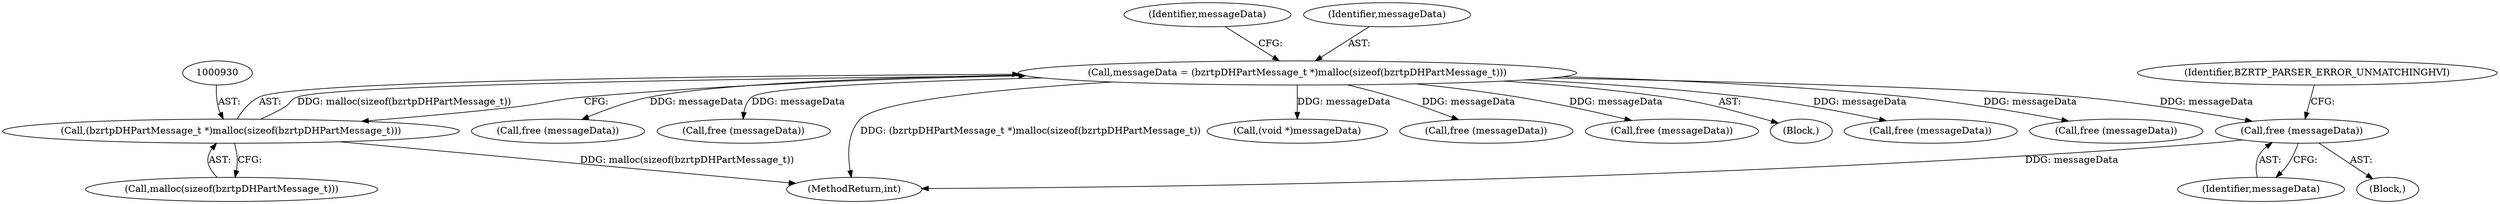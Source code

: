 digraph "0_bzrtp_bbb1e6e2f467ee4bd7b9a8c800e4f07343d7d99b@pointer" {
"1001119" [label="(Call,free (messageData))"];
"1000927" [label="(Call,messageData = (bzrtpDHPartMessage_t *)malloc(sizeof(bzrtpDHPartMessage_t)))"];
"1000929" [label="(Call,(bzrtpDHPartMessage_t *)malloc(sizeof(bzrtpDHPartMessage_t)))"];
"1000927" [label="(Call,messageData = (bzrtpDHPartMessage_t *)malloc(sizeof(bzrtpDHPartMessage_t)))"];
"1000929" [label="(Call,(bzrtpDHPartMessage_t *)malloc(sizeof(bzrtpDHPartMessage_t)))"];
"1001118" [label="(Block,)"];
"1000936" [label="(Identifier,messageData)"];
"1000973" [label="(Call,free (messageData))"];
"1001175" [label="(Call,free (messageData))"];
"1001271" [label="(Call,(void *)messageData)"];
"1001005" [label="(Call,free (messageData))"];
"1001966" [label="(MethodReturn,int)"];
"1001122" [label="(Identifier,BZRTP_PARSER_ERROR_UNMATCHINGHVI)"];
"1000928" [label="(Identifier,messageData)"];
"1001212" [label="(Call,free (messageData))"];
"1001120" [label="(Identifier,messageData)"];
"1000900" [label="(Block,)"];
"1001119" [label="(Call,free (messageData))"];
"1001044" [label="(Call,free (messageData))"];
"1001138" [label="(Call,free (messageData))"];
"1000931" [label="(Call,malloc(sizeof(bzrtpDHPartMessage_t)))"];
"1001119" -> "1001118"  [label="AST: "];
"1001119" -> "1001120"  [label="CFG: "];
"1001120" -> "1001119"  [label="AST: "];
"1001122" -> "1001119"  [label="CFG: "];
"1001119" -> "1001966"  [label="DDG: messageData"];
"1000927" -> "1001119"  [label="DDG: messageData"];
"1000927" -> "1000900"  [label="AST: "];
"1000927" -> "1000929"  [label="CFG: "];
"1000928" -> "1000927"  [label="AST: "];
"1000929" -> "1000927"  [label="AST: "];
"1000936" -> "1000927"  [label="CFG: "];
"1000927" -> "1001966"  [label="DDG: (bzrtpDHPartMessage_t *)malloc(sizeof(bzrtpDHPartMessage_t))"];
"1000929" -> "1000927"  [label="DDG: malloc(sizeof(bzrtpDHPartMessage_t))"];
"1000927" -> "1000973"  [label="DDG: messageData"];
"1000927" -> "1001005"  [label="DDG: messageData"];
"1000927" -> "1001044"  [label="DDG: messageData"];
"1000927" -> "1001138"  [label="DDG: messageData"];
"1000927" -> "1001175"  [label="DDG: messageData"];
"1000927" -> "1001212"  [label="DDG: messageData"];
"1000927" -> "1001271"  [label="DDG: messageData"];
"1000929" -> "1000931"  [label="CFG: "];
"1000930" -> "1000929"  [label="AST: "];
"1000931" -> "1000929"  [label="AST: "];
"1000929" -> "1001966"  [label="DDG: malloc(sizeof(bzrtpDHPartMessage_t))"];
}
